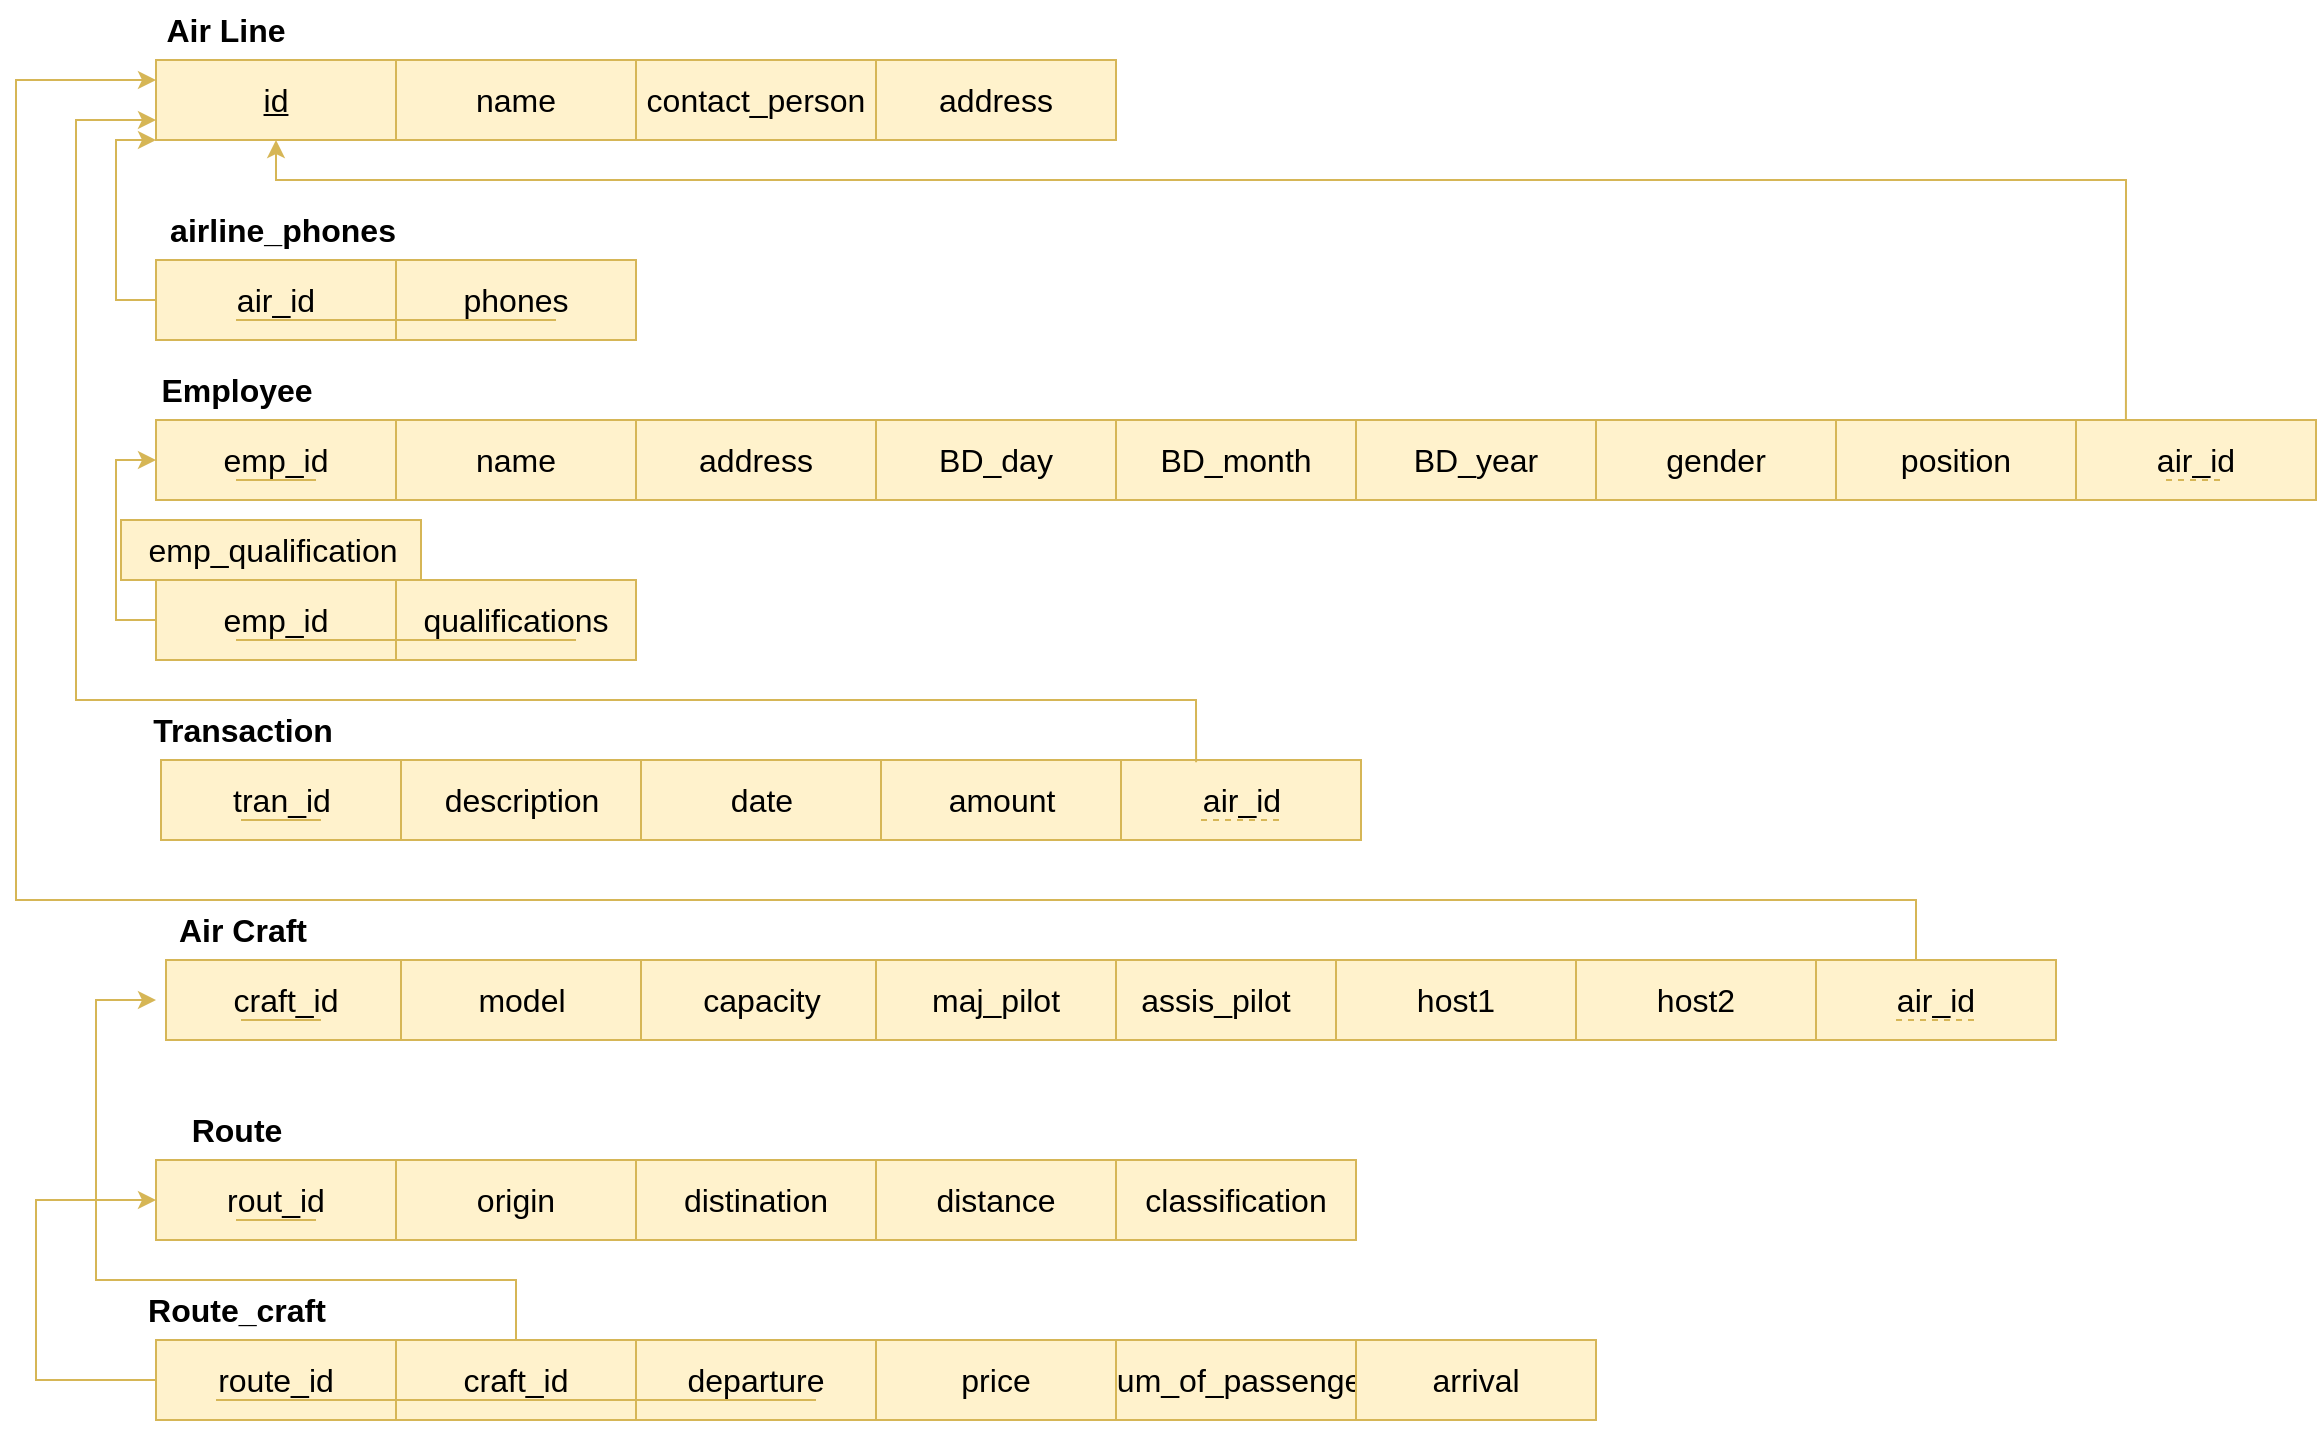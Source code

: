 <mxfile version="21.6.6" type="device">
  <diagram name="Page-1" id="HtAcLtHkczY1ligh3v8u">
    <mxGraphModel dx="792" dy="434" grid="1" gridSize="10" guides="1" tooltips="1" connect="1" arrows="1" fold="1" page="1" pageScale="1" pageWidth="850" pageHeight="1100" math="0" shadow="0">
      <root>
        <mxCell id="0" />
        <mxCell id="1" parent="0" />
        <mxCell id="jVfhCTIjUs3IJ4DEx-lS-1" value="&lt;u style=&quot;font-size: 16px;&quot;&gt;id&lt;/u&gt;" style="rounded=0;whiteSpace=wrap;html=1;fillColor=#fff2cc;strokeColor=#d6b656;fontSize=16;" vertex="1" parent="1">
          <mxGeometry x="120" y="80" width="120" height="40" as="geometry" />
        </mxCell>
        <mxCell id="jVfhCTIjUs3IJ4DEx-lS-2" value="name" style="rounded=0;whiteSpace=wrap;html=1;fillColor=#fff2cc;strokeColor=#d6b656;fontSize=16;" vertex="1" parent="1">
          <mxGeometry x="240" y="80" width="120" height="40" as="geometry" />
        </mxCell>
        <mxCell id="jVfhCTIjUs3IJ4DEx-lS-3" value="contact_person" style="rounded=0;whiteSpace=wrap;html=1;fillColor=#fff2cc;strokeColor=#d6b656;fontSize=16;" vertex="1" parent="1">
          <mxGeometry x="360" y="80" width="120" height="40" as="geometry" />
        </mxCell>
        <mxCell id="jVfhCTIjUs3IJ4DEx-lS-4" value="address" style="rounded=0;whiteSpace=wrap;html=1;fillColor=#fff2cc;strokeColor=#d6b656;fontSize=16;" vertex="1" parent="1">
          <mxGeometry x="480" y="80" width="120" height="40" as="geometry" />
        </mxCell>
        <mxCell id="jVfhCTIjUs3IJ4DEx-lS-5" value="&lt;b style=&quot;font-size: 16px;&quot;&gt;&lt;font style=&quot;font-size: 16px;&quot;&gt;Air Line&lt;/font&gt;&lt;/b&gt;" style="text;html=1;align=center;verticalAlign=middle;whiteSpace=wrap;rounded=0;fontSize=16;" vertex="1" parent="1">
          <mxGeometry x="120" y="50" width="70" height="30" as="geometry" />
        </mxCell>
        <mxCell id="jVfhCTIjUs3IJ4DEx-lS-6" value="air_id" style="rounded=0;whiteSpace=wrap;html=1;fillColor=#fff2cc;strokeColor=#d6b656;fontSize=16;" vertex="1" parent="1">
          <mxGeometry x="120" y="180" width="120" height="40" as="geometry" />
        </mxCell>
        <mxCell id="jVfhCTIjUs3IJ4DEx-lS-7" value="phones" style="rounded=0;whiteSpace=wrap;html=1;fillColor=#fff2cc;strokeColor=#d6b656;fontSize=16;" vertex="1" parent="1">
          <mxGeometry x="240" y="180" width="120" height="40" as="geometry" />
        </mxCell>
        <mxCell id="jVfhCTIjUs3IJ4DEx-lS-9" value="&lt;font style=&quot;font-size: 16px;&quot;&gt;&lt;b&gt;airline_phones&lt;/b&gt;&lt;/font&gt;" style="text;html=1;align=center;verticalAlign=middle;resizable=0;points=[];autosize=1;fontSize=16;" vertex="1" parent="1">
          <mxGeometry x="112.5" y="150" width="140" height="30" as="geometry" />
        </mxCell>
        <mxCell id="jVfhCTIjUs3IJ4DEx-lS-10" value="" style="endArrow=none;html=1;rounded=0;fillColor=#fff2cc;strokeColor=#d6b656;fontSize=16;" edge="1" parent="1">
          <mxGeometry width="50" height="50" relative="1" as="geometry">
            <mxPoint x="160" y="210" as="sourcePoint" />
            <mxPoint x="320" y="210" as="targetPoint" />
          </mxGeometry>
        </mxCell>
        <mxCell id="jVfhCTIjUs3IJ4DEx-lS-11" value="" style="endArrow=classic;html=1;rounded=0;exitX=0;exitY=0.5;exitDx=0;exitDy=0;entryX=0;entryY=1;entryDx=0;entryDy=0;fillColor=#fff2cc;strokeColor=#d6b656;fontSize=16;" edge="1" parent="1" source="jVfhCTIjUs3IJ4DEx-lS-6" target="jVfhCTIjUs3IJ4DEx-lS-1">
          <mxGeometry width="50" height="50" relative="1" as="geometry">
            <mxPoint x="380" y="250" as="sourcePoint" />
            <mxPoint x="110" y="100" as="targetPoint" />
            <Array as="points">
              <mxPoint x="100" y="200" />
              <mxPoint x="100" y="120" />
            </Array>
          </mxGeometry>
        </mxCell>
        <mxCell id="jVfhCTIjUs3IJ4DEx-lS-12" value="tran_id" style="rounded=0;whiteSpace=wrap;html=1;fillColor=#fff2cc;strokeColor=#d6b656;fontSize=16;" vertex="1" parent="1">
          <mxGeometry x="122.5" y="430" width="120" height="40" as="geometry" />
        </mxCell>
        <mxCell id="jVfhCTIjUs3IJ4DEx-lS-13" value="description" style="rounded=0;whiteSpace=wrap;html=1;fillColor=#fff2cc;strokeColor=#d6b656;fontSize=16;" vertex="1" parent="1">
          <mxGeometry x="242.5" y="430" width="120" height="40" as="geometry" />
        </mxCell>
        <mxCell id="jVfhCTIjUs3IJ4DEx-lS-14" value="&lt;b&gt;Transaction&lt;/b&gt;" style="text;html=1;align=center;verticalAlign=middle;resizable=0;points=[];autosize=1;fontSize=16;" vertex="1" parent="1">
          <mxGeometry x="107.5" y="400" width="110" height="30" as="geometry" />
        </mxCell>
        <mxCell id="jVfhCTIjUs3IJ4DEx-lS-15" value="" style="endArrow=none;html=1;rounded=0;fillColor=#fff2cc;strokeColor=#d6b656;fontSize=16;" edge="1" parent="1">
          <mxGeometry width="50" height="50" relative="1" as="geometry">
            <mxPoint x="162.5" y="460" as="sourcePoint" />
            <mxPoint x="202.5" y="460" as="targetPoint" />
          </mxGeometry>
        </mxCell>
        <mxCell id="jVfhCTIjUs3IJ4DEx-lS-16" value="date" style="rounded=0;whiteSpace=wrap;html=1;fillColor=#fff2cc;strokeColor=#d6b656;fontSize=16;" vertex="1" parent="1">
          <mxGeometry x="362.5" y="430" width="120" height="40" as="geometry" />
        </mxCell>
        <mxCell id="jVfhCTIjUs3IJ4DEx-lS-17" value="amount" style="rounded=0;whiteSpace=wrap;html=1;fillColor=#fff2cc;strokeColor=#d6b656;fontSize=16;" vertex="1" parent="1">
          <mxGeometry x="482.5" y="430" width="120" height="40" as="geometry" />
        </mxCell>
        <mxCell id="jVfhCTIjUs3IJ4DEx-lS-18" style="edgeStyle=orthogonalEdgeStyle;rounded=0;orthogonalLoop=1;jettySize=auto;html=1;exitX=0.5;exitY=1;exitDx=0;exitDy=0;fillColor=#fff2cc;strokeColor=#d6b656;fontSize=16;" edge="1" parent="1" source="jVfhCTIjUs3IJ4DEx-lS-16" target="jVfhCTIjUs3IJ4DEx-lS-16">
          <mxGeometry relative="1" as="geometry" />
        </mxCell>
        <mxCell id="jVfhCTIjUs3IJ4DEx-lS-19" value="air_id" style="rounded=0;whiteSpace=wrap;html=1;fillColor=#fff2cc;strokeColor=#d6b656;fontSize=16;" vertex="1" parent="1">
          <mxGeometry x="602.5" y="430" width="120" height="40" as="geometry" />
        </mxCell>
        <mxCell id="jVfhCTIjUs3IJ4DEx-lS-21" value="" style="endArrow=none;dashed=1;html=1;rounded=0;fillColor=#fff2cc;strokeColor=#d6b656;fontSize=16;" edge="1" parent="1">
          <mxGeometry width="50" height="50" relative="1" as="geometry">
            <mxPoint x="642.5" y="460" as="sourcePoint" />
            <mxPoint x="682.5" y="460" as="targetPoint" />
          </mxGeometry>
        </mxCell>
        <mxCell id="jVfhCTIjUs3IJ4DEx-lS-22" value="" style="endArrow=classic;html=1;rounded=0;exitX=0.313;exitY=0.029;exitDx=0;exitDy=0;exitPerimeter=0;entryX=0;entryY=0.75;entryDx=0;entryDy=0;fillColor=#fff2cc;strokeColor=#d6b656;fontSize=16;" edge="1" parent="1" source="jVfhCTIjUs3IJ4DEx-lS-19" target="jVfhCTIjUs3IJ4DEx-lS-1">
          <mxGeometry width="50" height="50" relative="1" as="geometry">
            <mxPoint x="640" y="360" as="sourcePoint" />
            <mxPoint x="80" y="80" as="targetPoint" />
            <Array as="points">
              <mxPoint x="640" y="400" />
              <mxPoint x="80" y="400" />
              <mxPoint x="80" y="110" />
            </Array>
          </mxGeometry>
        </mxCell>
        <mxCell id="jVfhCTIjUs3IJ4DEx-lS-41" value="emp_id" style="rounded=0;whiteSpace=wrap;html=1;fillColor=#fff2cc;strokeColor=#d6b656;fontSize=16;" vertex="1" parent="1">
          <mxGeometry x="120" y="260" width="120" height="40" as="geometry" />
        </mxCell>
        <mxCell id="jVfhCTIjUs3IJ4DEx-lS-42" value="name" style="rounded=0;whiteSpace=wrap;html=1;fillColor=#fff2cc;strokeColor=#d6b656;fontSize=16;" vertex="1" parent="1">
          <mxGeometry x="240" y="260" width="120" height="40" as="geometry" />
        </mxCell>
        <mxCell id="jVfhCTIjUs3IJ4DEx-lS-43" value="&lt;b&gt;Employee&lt;/b&gt;" style="text;html=1;align=center;verticalAlign=middle;resizable=0;points=[];autosize=1;fontSize=16;" vertex="1" parent="1">
          <mxGeometry x="110" y="230" width="100" height="30" as="geometry" />
        </mxCell>
        <mxCell id="jVfhCTIjUs3IJ4DEx-lS-44" value="" style="endArrow=none;html=1;rounded=0;fillColor=#fff2cc;strokeColor=#d6b656;fontSize=16;" edge="1" parent="1">
          <mxGeometry width="50" height="50" relative="1" as="geometry">
            <mxPoint x="160" y="290" as="sourcePoint" />
            <mxPoint x="200" y="290" as="targetPoint" />
          </mxGeometry>
        </mxCell>
        <mxCell id="jVfhCTIjUs3IJ4DEx-lS-45" value="address" style="rounded=0;whiteSpace=wrap;html=1;fillColor=#fff2cc;strokeColor=#d6b656;fontSize=16;" vertex="1" parent="1">
          <mxGeometry x="360" y="260" width="120" height="40" as="geometry" />
        </mxCell>
        <mxCell id="jVfhCTIjUs3IJ4DEx-lS-46" value="BD_day" style="rounded=0;whiteSpace=wrap;html=1;fillColor=#fff2cc;strokeColor=#d6b656;fontSize=16;" vertex="1" parent="1">
          <mxGeometry x="480" y="260" width="120" height="40" as="geometry" />
        </mxCell>
        <mxCell id="jVfhCTIjUs3IJ4DEx-lS-47" style="edgeStyle=orthogonalEdgeStyle;rounded=0;orthogonalLoop=1;jettySize=auto;html=1;exitX=0.5;exitY=1;exitDx=0;exitDy=0;fillColor=#fff2cc;strokeColor=#d6b656;fontSize=16;" edge="1" parent="1" source="jVfhCTIjUs3IJ4DEx-lS-45" target="jVfhCTIjUs3IJ4DEx-lS-45">
          <mxGeometry relative="1" as="geometry" />
        </mxCell>
        <mxCell id="jVfhCTIjUs3IJ4DEx-lS-48" value="BD_month" style="rounded=0;whiteSpace=wrap;html=1;fillColor=#fff2cc;strokeColor=#d6b656;fontSize=16;" vertex="1" parent="1">
          <mxGeometry x="600" y="260" width="120" height="40" as="geometry" />
        </mxCell>
        <mxCell id="jVfhCTIjUs3IJ4DEx-lS-50" value="BD_year" style="rounded=0;whiteSpace=wrap;html=1;fillColor=#fff2cc;strokeColor=#d6b656;fontSize=16;" vertex="1" parent="1">
          <mxGeometry x="720" y="260" width="120" height="40" as="geometry" />
        </mxCell>
        <mxCell id="jVfhCTIjUs3IJ4DEx-lS-51" value="position" style="rounded=0;whiteSpace=wrap;html=1;fillColor=#fff2cc;strokeColor=#d6b656;fontSize=16;" vertex="1" parent="1">
          <mxGeometry x="960" y="260" width="120" height="40" as="geometry" />
        </mxCell>
        <mxCell id="jVfhCTIjUs3IJ4DEx-lS-52" value="gender" style="rounded=0;whiteSpace=wrap;html=1;fillColor=#fff2cc;strokeColor=#d6b656;fontSize=16;" vertex="1" parent="1">
          <mxGeometry x="840" y="260" width="120" height="40" as="geometry" />
        </mxCell>
        <mxCell id="jVfhCTIjUs3IJ4DEx-lS-53" value="air_id" style="rounded=0;whiteSpace=wrap;html=1;fillColor=#fff2cc;strokeColor=#d6b656;fontSize=16;" vertex="1" parent="1">
          <mxGeometry x="1080" y="260" width="120" height="40" as="geometry" />
        </mxCell>
        <mxCell id="jVfhCTIjUs3IJ4DEx-lS-54" value="" style="endArrow=none;dashed=1;html=1;rounded=0;fillColor=#fff2cc;strokeColor=#d6b656;fontSize=16;" edge="1" parent="1">
          <mxGeometry width="50" height="50" relative="1" as="geometry">
            <mxPoint x="1125" y="290" as="sourcePoint" />
            <mxPoint x="1155" y="290" as="targetPoint" />
          </mxGeometry>
        </mxCell>
        <mxCell id="jVfhCTIjUs3IJ4DEx-lS-55" value="" style="endArrow=classic;html=1;rounded=0;exitX=0.208;exitY=0;exitDx=0;exitDy=0;entryX=0.5;entryY=1;entryDx=0;entryDy=0;exitPerimeter=0;fillColor=#fff2cc;strokeColor=#d6b656;fontSize=16;" edge="1" parent="1" source="jVfhCTIjUs3IJ4DEx-lS-53" target="jVfhCTIjUs3IJ4DEx-lS-1">
          <mxGeometry width="50" height="50" relative="1" as="geometry">
            <mxPoint x="1020" y="210" as="sourcePoint" />
            <mxPoint x="1070" y="160" as="targetPoint" />
            <Array as="points">
              <mxPoint x="1105" y="140" />
              <mxPoint x="180" y="140" />
            </Array>
          </mxGeometry>
        </mxCell>
        <mxCell id="jVfhCTIjUs3IJ4DEx-lS-56" value="craft_id" style="rounded=0;whiteSpace=wrap;html=1;fillColor=#fff2cc;strokeColor=#d6b656;fontSize=16;" vertex="1" parent="1">
          <mxGeometry x="125" y="530" width="120" height="40" as="geometry" />
        </mxCell>
        <mxCell id="jVfhCTIjUs3IJ4DEx-lS-57" value="model" style="rounded=0;whiteSpace=wrap;html=1;fillColor=#fff2cc;strokeColor=#d6b656;fontSize=16;" vertex="1" parent="1">
          <mxGeometry x="242.5" y="530" width="120" height="40" as="geometry" />
        </mxCell>
        <mxCell id="jVfhCTIjUs3IJ4DEx-lS-58" value="&lt;b&gt;Air Craft&lt;/b&gt;" style="text;html=1;align=center;verticalAlign=middle;resizable=0;points=[];autosize=1;fontSize=16;" vertex="1" parent="1">
          <mxGeometry x="117.5" y="500" width="90" height="30" as="geometry" />
        </mxCell>
        <mxCell id="jVfhCTIjUs3IJ4DEx-lS-59" value="" style="endArrow=none;html=1;rounded=0;fillColor=#fff2cc;strokeColor=#d6b656;fontSize=16;" edge="1" parent="1">
          <mxGeometry width="50" height="50" relative="1" as="geometry">
            <mxPoint x="162.5" y="560" as="sourcePoint" />
            <mxPoint x="202.5" y="560" as="targetPoint" />
          </mxGeometry>
        </mxCell>
        <mxCell id="jVfhCTIjUs3IJ4DEx-lS-60" value="capacity" style="rounded=0;whiteSpace=wrap;html=1;fillColor=#fff2cc;strokeColor=#d6b656;fontSize=16;" vertex="1" parent="1">
          <mxGeometry x="362.5" y="530" width="120" height="40" as="geometry" />
        </mxCell>
        <mxCell id="jVfhCTIjUs3IJ4DEx-lS-62" style="edgeStyle=orthogonalEdgeStyle;rounded=0;orthogonalLoop=1;jettySize=auto;html=1;exitX=0.5;exitY=1;exitDx=0;exitDy=0;fillColor=#fff2cc;strokeColor=#d6b656;fontSize=16;" edge="1" parent="1" source="jVfhCTIjUs3IJ4DEx-lS-60" target="jVfhCTIjUs3IJ4DEx-lS-60">
          <mxGeometry relative="1" as="geometry" />
        </mxCell>
        <mxCell id="jVfhCTIjUs3IJ4DEx-lS-63" value="air_id" style="rounded=0;whiteSpace=wrap;html=1;fillColor=#fff2cc;strokeColor=#d6b656;fontSize=16;" vertex="1" parent="1">
          <mxGeometry x="950" y="530" width="120" height="40" as="geometry" />
        </mxCell>
        <mxCell id="jVfhCTIjUs3IJ4DEx-lS-64" value="" style="endArrow=none;dashed=1;html=1;rounded=0;fillColor=#fff2cc;strokeColor=#d6b656;fontSize=16;" edge="1" parent="1">
          <mxGeometry width="50" height="50" relative="1" as="geometry">
            <mxPoint x="990" y="560" as="sourcePoint" />
            <mxPoint x="1030" y="560" as="targetPoint" />
            <Array as="points">
              <mxPoint x="1010" y="560" />
            </Array>
          </mxGeometry>
        </mxCell>
        <mxCell id="jVfhCTIjUs3IJ4DEx-lS-65" value="" style="endArrow=classic;html=1;rounded=0;entryX=0;entryY=0.25;entryDx=0;entryDy=0;fillColor=#fff2cc;strokeColor=#d6b656;fontSize=16;" edge="1" parent="1" target="jVfhCTIjUs3IJ4DEx-lS-1">
          <mxGeometry width="50" height="50" relative="1" as="geometry">
            <mxPoint x="1000" y="530" as="sourcePoint" />
            <mxPoint x="570" y="420" as="targetPoint" />
            <Array as="points">
              <mxPoint x="1000" y="500" />
              <mxPoint x="520" y="500" />
              <mxPoint x="50" y="500" />
              <mxPoint x="50" y="90" />
            </Array>
          </mxGeometry>
        </mxCell>
        <mxCell id="jVfhCTIjUs3IJ4DEx-lS-66" value="emp_id" style="rounded=0;whiteSpace=wrap;html=1;fillColor=#fff2cc;strokeColor=#d6b656;fontSize=16;" vertex="1" parent="1">
          <mxGeometry x="120" y="340" width="120" height="40" as="geometry" />
        </mxCell>
        <mxCell id="jVfhCTIjUs3IJ4DEx-lS-67" value="qualifications" style="rounded=0;whiteSpace=wrap;html=1;fillColor=#fff2cc;strokeColor=#d6b656;fontSize=16;" vertex="1" parent="1">
          <mxGeometry x="240" y="340" width="120" height="40" as="geometry" />
        </mxCell>
        <mxCell id="jVfhCTIjUs3IJ4DEx-lS-68" value="emp_qualification" style="text;html=1;align=center;verticalAlign=middle;resizable=0;points=[];autosize=1;strokeColor=#d6b656;fillColor=#fff2cc;fontSize=16;" vertex="1" parent="1">
          <mxGeometry x="102.5" y="310" width="150" height="30" as="geometry" />
        </mxCell>
        <mxCell id="jVfhCTIjUs3IJ4DEx-lS-69" value="" style="endArrow=none;html=1;rounded=0;fillColor=#fff2cc;strokeColor=#d6b656;fontSize=16;" edge="1" parent="1">
          <mxGeometry width="50" height="50" relative="1" as="geometry">
            <mxPoint x="160" y="370" as="sourcePoint" />
            <mxPoint x="330" y="370" as="targetPoint" />
          </mxGeometry>
        </mxCell>
        <mxCell id="jVfhCTIjUs3IJ4DEx-lS-70" value="" style="endArrow=classic;html=1;rounded=0;exitX=0;exitY=0.5;exitDx=0;exitDy=0;fillColor=#fff2cc;strokeColor=#d6b656;fontSize=16;" edge="1" parent="1" source="jVfhCTIjUs3IJ4DEx-lS-66">
          <mxGeometry width="50" height="50" relative="1" as="geometry">
            <mxPoint x="70" y="330" as="sourcePoint" />
            <mxPoint x="120" y="280" as="targetPoint" />
            <Array as="points">
              <mxPoint x="100" y="360" />
              <mxPoint x="100" y="280" />
            </Array>
          </mxGeometry>
        </mxCell>
        <mxCell id="jVfhCTIjUs3IJ4DEx-lS-71" value="assis_pilot" style="rounded=0;whiteSpace=wrap;html=1;fillColor=#fff2cc;strokeColor=#d6b656;fontSize=16;" vertex="1" parent="1">
          <mxGeometry x="590" y="530" width="120" height="40" as="geometry" />
        </mxCell>
        <mxCell id="jVfhCTIjUs3IJ4DEx-lS-72" value="host2" style="rounded=0;whiteSpace=wrap;html=1;fillColor=#fff2cc;strokeColor=#d6b656;fontSize=16;" vertex="1" parent="1">
          <mxGeometry x="830" y="530" width="120" height="40" as="geometry" />
        </mxCell>
        <mxCell id="jVfhCTIjUs3IJ4DEx-lS-73" value="host1" style="rounded=0;whiteSpace=wrap;html=1;fillColor=#fff2cc;strokeColor=#d6b656;fontSize=16;" vertex="1" parent="1">
          <mxGeometry x="710" y="530" width="120" height="40" as="geometry" />
        </mxCell>
        <mxCell id="jVfhCTIjUs3IJ4DEx-lS-74" value="maj_pilot" style="rounded=0;whiteSpace=wrap;html=1;fillColor=#fff2cc;strokeColor=#d6b656;fontSize=16;" vertex="1" parent="1">
          <mxGeometry x="480" y="530" width="120" height="40" as="geometry" />
        </mxCell>
        <mxCell id="jVfhCTIjUs3IJ4DEx-lS-75" value="rout_id" style="rounded=0;whiteSpace=wrap;html=1;fillColor=#fff2cc;strokeColor=#d6b656;fontSize=16;" vertex="1" parent="1">
          <mxGeometry x="120" y="630" width="120" height="40" as="geometry" />
        </mxCell>
        <mxCell id="jVfhCTIjUs3IJ4DEx-lS-76" value="origin" style="rounded=0;whiteSpace=wrap;html=1;fillColor=#fff2cc;strokeColor=#d6b656;fontSize=16;" vertex="1" parent="1">
          <mxGeometry x="240" y="630" width="120" height="40" as="geometry" />
        </mxCell>
        <mxCell id="jVfhCTIjUs3IJ4DEx-lS-77" value="&lt;b&gt;Route&lt;/b&gt;" style="text;html=1;align=center;verticalAlign=middle;resizable=0;points=[];autosize=1;fontSize=16;" vertex="1" parent="1">
          <mxGeometry x="125" y="600" width="70" height="30" as="geometry" />
        </mxCell>
        <mxCell id="jVfhCTIjUs3IJ4DEx-lS-78" value="" style="endArrow=none;html=1;rounded=0;fillColor=#fff2cc;strokeColor=#d6b656;fontSize=16;" edge="1" parent="1">
          <mxGeometry width="50" height="50" relative="1" as="geometry">
            <mxPoint x="160" y="660" as="sourcePoint" />
            <mxPoint x="200" y="660" as="targetPoint" />
          </mxGeometry>
        </mxCell>
        <mxCell id="jVfhCTIjUs3IJ4DEx-lS-79" value="distination" style="rounded=0;whiteSpace=wrap;html=1;fillColor=#fff2cc;strokeColor=#d6b656;fontSize=16;" vertex="1" parent="1">
          <mxGeometry x="360" y="630" width="120" height="40" as="geometry" />
        </mxCell>
        <mxCell id="jVfhCTIjUs3IJ4DEx-lS-80" value="distance" style="rounded=0;whiteSpace=wrap;html=1;fillColor=#fff2cc;strokeColor=#d6b656;fontSize=16;" vertex="1" parent="1">
          <mxGeometry x="480" y="630" width="120" height="40" as="geometry" />
        </mxCell>
        <mxCell id="jVfhCTIjUs3IJ4DEx-lS-81" style="edgeStyle=orthogonalEdgeStyle;rounded=0;orthogonalLoop=1;jettySize=auto;html=1;exitX=0.5;exitY=1;exitDx=0;exitDy=0;fillColor=#fff2cc;strokeColor=#d6b656;fontSize=16;" edge="1" parent="1" source="jVfhCTIjUs3IJ4DEx-lS-79" target="jVfhCTIjUs3IJ4DEx-lS-79">
          <mxGeometry relative="1" as="geometry" />
        </mxCell>
        <mxCell id="jVfhCTIjUs3IJ4DEx-lS-82" value="classification" style="rounded=0;whiteSpace=wrap;html=1;fillColor=#fff2cc;strokeColor=#d6b656;fontSize=16;" vertex="1" parent="1">
          <mxGeometry x="600" y="630" width="120" height="40" as="geometry" />
        </mxCell>
        <mxCell id="jVfhCTIjUs3IJ4DEx-lS-85" value="route_id" style="rounded=0;whiteSpace=wrap;html=1;fillColor=#fff2cc;strokeColor=#d6b656;fontSize=16;" vertex="1" parent="1">
          <mxGeometry x="120" y="720" width="120" height="40" as="geometry" />
        </mxCell>
        <mxCell id="jVfhCTIjUs3IJ4DEx-lS-86" value="craft_id" style="rounded=0;whiteSpace=wrap;html=1;fillColor=#fff2cc;strokeColor=#d6b656;fontSize=16;" vertex="1" parent="1">
          <mxGeometry x="240" y="720" width="120" height="40" as="geometry" />
        </mxCell>
        <mxCell id="jVfhCTIjUs3IJ4DEx-lS-87" value="Route_craft" style="text;html=1;align=center;verticalAlign=middle;resizable=0;points=[];autosize=1;fontSize=16;fontStyle=1" vertex="1" parent="1">
          <mxGeometry x="105" y="690" width="110" height="30" as="geometry" />
        </mxCell>
        <mxCell id="jVfhCTIjUs3IJ4DEx-lS-89" value="num_of_passenger" style="rounded=0;whiteSpace=wrap;html=1;fillColor=#fff2cc;strokeColor=#d6b656;fontSize=16;" vertex="1" parent="1">
          <mxGeometry x="600" y="720" width="120" height="40" as="geometry" />
        </mxCell>
        <mxCell id="jVfhCTIjUs3IJ4DEx-lS-90" value="price" style="rounded=0;whiteSpace=wrap;html=1;fillColor=#fff2cc;strokeColor=#d6b656;fontSize=16;" vertex="1" parent="1">
          <mxGeometry x="480" y="720" width="120" height="40" as="geometry" />
        </mxCell>
        <mxCell id="jVfhCTIjUs3IJ4DEx-lS-91" style="edgeStyle=orthogonalEdgeStyle;rounded=0;orthogonalLoop=1;jettySize=auto;html=1;exitX=0.5;exitY=1;exitDx=0;exitDy=0;fillColor=#fff2cc;strokeColor=#d6b656;fontSize=16;" edge="1" parent="1" source="jVfhCTIjUs3IJ4DEx-lS-89" target="jVfhCTIjUs3IJ4DEx-lS-89">
          <mxGeometry relative="1" as="geometry" />
        </mxCell>
        <mxCell id="jVfhCTIjUs3IJ4DEx-lS-92" value="departure" style="rounded=0;whiteSpace=wrap;html=1;fillColor=#fff2cc;strokeColor=#d6b656;fontSize=16;" vertex="1" parent="1">
          <mxGeometry x="360" y="720" width="120" height="40" as="geometry" />
        </mxCell>
        <mxCell id="jVfhCTIjUs3IJ4DEx-lS-93" value="arrival" style="rounded=0;whiteSpace=wrap;html=1;fillColor=#fff2cc;strokeColor=#d6b656;fontSize=16;" vertex="1" parent="1">
          <mxGeometry x="720" y="720" width="120" height="40" as="geometry" />
        </mxCell>
        <mxCell id="jVfhCTIjUs3IJ4DEx-lS-94" value="" style="endArrow=classic;html=1;rounded=0;exitX=0.5;exitY=0;exitDx=0;exitDy=0;fillColor=#fff2cc;strokeColor=#d6b656;fontSize=16;" edge="1" parent="1" source="jVfhCTIjUs3IJ4DEx-lS-86">
          <mxGeometry width="50" height="50" relative="1" as="geometry">
            <mxPoint x="60" y="770" as="sourcePoint" />
            <mxPoint x="120" y="550" as="targetPoint" />
            <Array as="points">
              <mxPoint x="300" y="690" />
              <mxPoint x="90" y="690" />
              <mxPoint x="90" y="550" />
            </Array>
          </mxGeometry>
        </mxCell>
        <mxCell id="jVfhCTIjUs3IJ4DEx-lS-95" value="" style="endArrow=classic;html=1;rounded=0;exitX=0;exitY=0.5;exitDx=0;exitDy=0;entryX=0;entryY=0.5;entryDx=0;entryDy=0;fillColor=#fff2cc;strokeColor=#d6b656;fontSize=16;" edge="1" parent="1" source="jVfhCTIjUs3IJ4DEx-lS-85" target="jVfhCTIjUs3IJ4DEx-lS-75">
          <mxGeometry width="50" height="50" relative="1" as="geometry">
            <mxPoint x="110" y="820" as="sourcePoint" />
            <mxPoint x="160" y="770" as="targetPoint" />
            <Array as="points">
              <mxPoint x="60" y="740" />
              <mxPoint x="60" y="650" />
            </Array>
          </mxGeometry>
        </mxCell>
        <mxCell id="jVfhCTIjUs3IJ4DEx-lS-97" value="" style="endArrow=none;html=1;rounded=0;fillColor=#fff2cc;strokeColor=#d6b656;fontSize=16;" edge="1" parent="1">
          <mxGeometry width="50" height="50" relative="1" as="geometry">
            <mxPoint x="150" y="750" as="sourcePoint" />
            <mxPoint x="450" y="750" as="targetPoint" />
          </mxGeometry>
        </mxCell>
      </root>
    </mxGraphModel>
  </diagram>
</mxfile>
